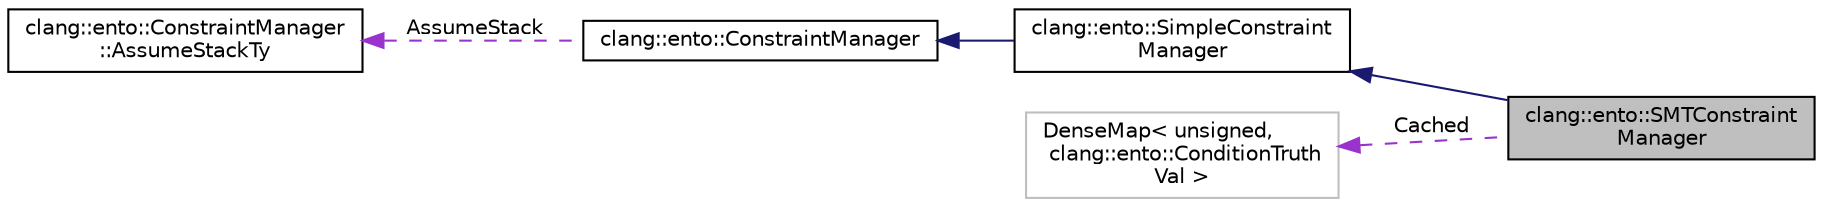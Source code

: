 digraph "clang::ento::SMTConstraintManager"
{
 // LATEX_PDF_SIZE
  bgcolor="transparent";
  edge [fontname="Helvetica",fontsize="10",labelfontname="Helvetica",labelfontsize="10"];
  node [fontname="Helvetica",fontsize="10",shape=record];
  rankdir="LR";
  Node1 [label="clang::ento::SMTConstraint\lManager",height=0.2,width=0.4,color="black", fillcolor="grey75", style="filled", fontcolor="black",tooltip=" "];
  Node2 -> Node1 [dir="back",color="midnightblue",fontsize="10",style="solid",fontname="Helvetica"];
  Node2 [label="clang::ento::SimpleConstraint\lManager",height=0.2,width=0.4,color="black",URL="$classclang_1_1ento_1_1SimpleConstraintManager.html",tooltip=" "];
  Node3 -> Node2 [dir="back",color="midnightblue",fontsize="10",style="solid",fontname="Helvetica"];
  Node3 [label="clang::ento::ConstraintManager",height=0.2,width=0.4,color="black",URL="$classclang_1_1ento_1_1ConstraintManager.html",tooltip=" "];
  Node4 -> Node3 [dir="back",color="darkorchid3",fontsize="10",style="dashed",label=" AssumeStack" ,fontname="Helvetica"];
  Node4 [label="clang::ento::ConstraintManager\l::AssumeStackTy",height=0.2,width=0.4,color="black",URL="$classclang_1_1ento_1_1ConstraintManager_1_1AssumeStackTy.html",tooltip="A helper class to simulate the call stack of nested assume calls."];
  Node5 -> Node1 [dir="back",color="darkorchid3",fontsize="10",style="dashed",label=" Cached" ,fontname="Helvetica"];
  Node5 [label="DenseMap\< unsigned,\l clang::ento::ConditionTruth\lVal \>",height=0.2,width=0.4,color="grey75",tooltip=" "];
}
